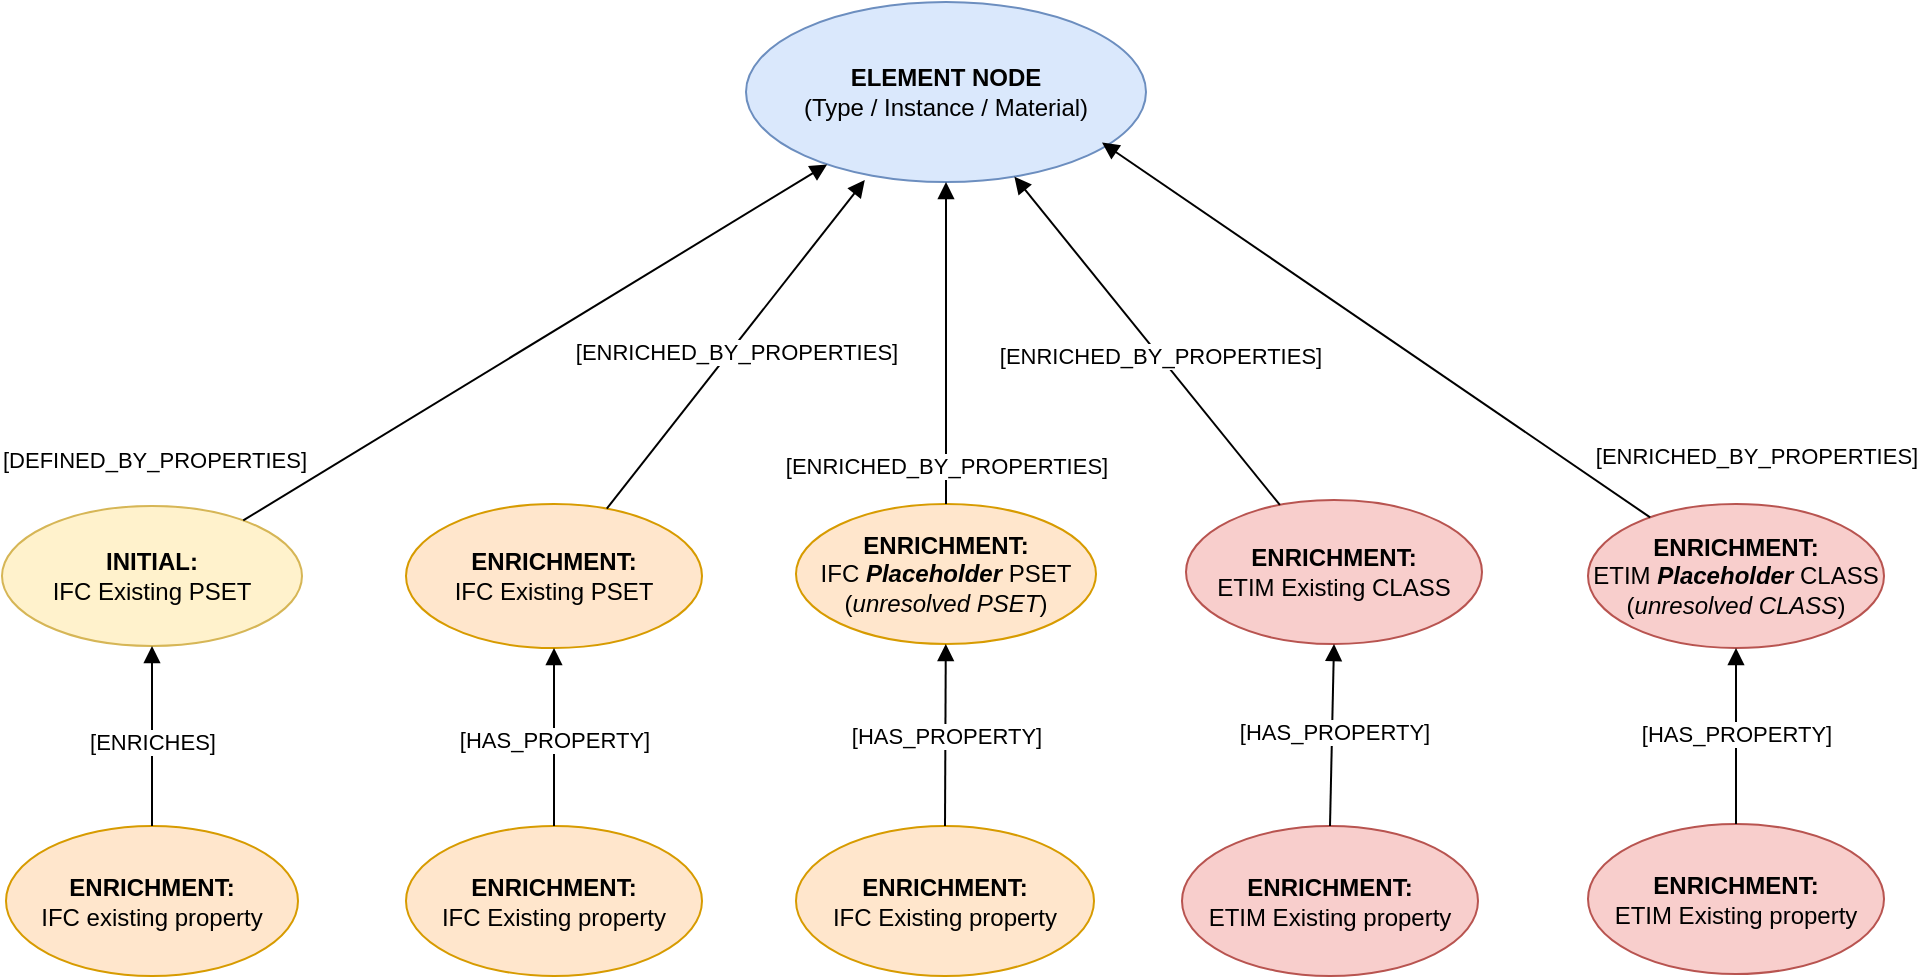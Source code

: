 <mxfile version="28.0.6">
  <diagram name="Graph Enrichment Strategy (Corrected Arrows)" id="0">
    <mxGraphModel dx="1198" dy="707" grid="0" gridSize="10" guides="1" tooltips="1" connect="1" arrows="1" fold="1" page="1" pageScale="1" pageWidth="1169" pageHeight="827" background="none" math="0" shadow="0">
      <root>
        <mxCell id="0" />
        <mxCell id="1" parent="0" />
        <mxCell id="el" value="&lt;b&gt;ELEMENT NODE&lt;/b&gt;&lt;br&gt;(Type / Instance / Material)" style="ellipse;whiteSpace=wrap;html=1;fillColor=#dae8fc;strokeColor=#6c8ebf;" parent="1" vertex="1">
          <mxGeometry x="470" y="112" width="200" height="90" as="geometry" />
        </mxCell>
        <mxCell id="ifcps" value="&lt;b&gt;INITIAL:&lt;/b&gt;&lt;div&gt;IFC Existing PSET&lt;/div&gt;" style="ellipse;whiteSpace=wrap;html=1;fillColor=#fff2cc;strokeColor=#d6b656;" parent="1" vertex="1">
          <mxGeometry x="98" y="364" width="150" height="70" as="geometry" />
        </mxCell>
        <mxCell id="enrps" value="&lt;b&gt;ENRICHMENT:&lt;/b&gt;&lt;br&gt;&lt;div&gt;IFC &lt;b&gt;&lt;i&gt;Placeholder&lt;/i&gt;&lt;/b&gt; PSET&lt;/div&gt;&lt;div&gt;(&lt;i&gt;unresolved PSET&lt;/i&gt;)&lt;/div&gt;" style="ellipse;whiteSpace=wrap;html=1;fillColor=#ffe6cc;strokeColor=#d79b00;" parent="1" vertex="1">
          <mxGeometry x="495" y="363" width="150" height="70" as="geometry" />
        </mxCell>
        <mxCell id="eprop_ifc" value="&lt;b&gt;ENRICHMENT:&lt;/b&gt;&lt;br&gt;&lt;div&gt;IFC existing property&lt;/div&gt;" style="ellipse;whiteSpace=wrap;html=1;fillColor=#ffe6cc;strokeColor=#d79b00;" parent="1" vertex="1">
          <mxGeometry x="100" y="524" width="146" height="75" as="geometry" />
        </mxCell>
        <mxCell id="eprop1" value="&lt;b&gt;ENRICHMENT:&lt;/b&gt;&lt;br&gt;&lt;div&gt;IFC Existing property&lt;/div&gt;" style="ellipse;whiteSpace=wrap;html=1;fillColor=#ffe6cc;strokeColor=#d79b00;" parent="1" vertex="1">
          <mxGeometry x="495" y="524" width="149" height="75" as="geometry" />
        </mxCell>
        <mxCell id="edge_dbp" value="[DEFINED_BY_PROPERTIES]" style="endArrow=block;html=1;" parent="1" source="ifcps" target="el" edge="1">
          <mxGeometry x="-1" y="52" relative="1" as="geometry">
            <mxPoint x="-18" y="14" as="offset" />
          </mxGeometry>
        </mxCell>
        <mxCell id="edge_ebp" value="[ENRICHED_BY_PROPERTIES]" style="endArrow=block;html=1;" parent="1" source="enrps" target="el" edge="1">
          <mxGeometry x="-0.762" relative="1" as="geometry">
            <mxPoint as="offset" />
            <mxPoint x="480.651" y="205.996" as="targetPoint" />
          </mxGeometry>
        </mxCell>
        <mxCell id="edge_enriches" value="[ENRICHES]" style="endArrow=block;html=1;" parent="1" source="eprop_ifc" target="ifcps" edge="1">
          <mxGeometry x="-0.067" relative="1" as="geometry">
            <mxPoint as="offset" />
          </mxGeometry>
        </mxCell>
        <mxCell id="edge_has1" value="[HAS_PROPERTY]" style="endArrow=block;html=1;" parent="1" source="eprop1" target="enrps" edge="1">
          <mxGeometry x="-0.011" relative="1" as="geometry">
            <mxPoint as="offset" />
          </mxGeometry>
        </mxCell>
        <mxCell id="Hi_qhKK5leBrRsqj2-Qh-1" value="&lt;b&gt;ENRICHMENT:&lt;/b&gt;&lt;div&gt;IFC Existing PSET&lt;/div&gt;" style="ellipse;whiteSpace=wrap;html=1;fillColor=#ffe6cc;strokeColor=#d79b00;" parent="1" vertex="1">
          <mxGeometry x="300" y="363" width="148" height="72" as="geometry" />
        </mxCell>
        <mxCell id="Hi_qhKK5leBrRsqj2-Qh-2" value="[ENRICHED_BY_PROPERTIES]" style="endArrow=block;html=1;entryX=0.297;entryY=0.989;entryDx=0;entryDy=0;entryPerimeter=0;" parent="1" source="Hi_qhKK5leBrRsqj2-Qh-1" target="el" edge="1">
          <mxGeometry x="-0.019" y="-2" relative="1" as="geometry">
            <mxPoint y="1" as="offset" />
            <mxPoint x="477" y="206" as="targetPoint" />
          </mxGeometry>
        </mxCell>
        <mxCell id="KvcFm-wtRcM6RTDPmmiR-1" value="&lt;b&gt;ENRICHMENT:&lt;/b&gt;&lt;br&gt;&lt;div&gt;IFC Existing property&lt;/div&gt;" style="ellipse;whiteSpace=wrap;html=1;fillColor=#ffe6cc;strokeColor=#d79b00;" vertex="1" parent="1">
          <mxGeometry x="300" y="524" width="148" height="75" as="geometry" />
        </mxCell>
        <mxCell id="KvcFm-wtRcM6RTDPmmiR-4" value="[HAS_PROPERTY]" style="endArrow=block;html=1;entryX=0.5;entryY=1;entryDx=0;entryDy=0;exitX=0.5;exitY=0;exitDx=0;exitDy=0;" edge="1" parent="1" source="KvcFm-wtRcM6RTDPmmiR-1" target="Hi_qhKK5leBrRsqj2-Qh-1">
          <mxGeometry x="-0.034" relative="1" as="geometry">
            <mxPoint as="offset" />
            <mxPoint x="327" y="515" as="sourcePoint" />
            <mxPoint x="350" y="433" as="targetPoint" />
          </mxGeometry>
        </mxCell>
        <mxCell id="KvcFm-wtRcM6RTDPmmiR-5" value="&lt;b&gt;ENRICHMENT:&lt;/b&gt;&lt;br&gt;&lt;div&gt;ETIM Existing CLASS&lt;/div&gt;" style="ellipse;whiteSpace=wrap;html=1;fillColor=#f8cecc;strokeColor=#b85450;" vertex="1" parent="1">
          <mxGeometry x="690" y="361" width="148" height="72" as="geometry" />
        </mxCell>
        <mxCell id="KvcFm-wtRcM6RTDPmmiR-6" value="[ENRICHED_BY_PROPERTIES]" style="endArrow=block;html=1;" edge="1" parent="1" source="KvcFm-wtRcM6RTDPmmiR-5" target="el">
          <mxGeometry x="-0.09" relative="1" as="geometry">
            <mxPoint as="offset" />
            <mxPoint x="773" y="202" as="targetPoint" />
          </mxGeometry>
        </mxCell>
        <mxCell id="KvcFm-wtRcM6RTDPmmiR-7" value="&lt;b&gt;ENRICHMENT:&lt;/b&gt;&lt;br&gt;&lt;div&gt;ETIM Existing property&lt;/div&gt;" style="ellipse;whiteSpace=wrap;html=1;fillColor=#f8cecc;strokeColor=#b85450;" vertex="1" parent="1">
          <mxGeometry x="688" y="524" width="148" height="75" as="geometry" />
        </mxCell>
        <mxCell id="KvcFm-wtRcM6RTDPmmiR-8" value="[HAS_PROPERTY]" style="endArrow=block;html=1;entryX=0.5;entryY=1;entryDx=0;entryDy=0;exitX=0.5;exitY=0;exitDx=0;exitDy=0;" edge="1" parent="1" source="KvcFm-wtRcM6RTDPmmiR-7" target="KvcFm-wtRcM6RTDPmmiR-5">
          <mxGeometry x="0.033" y="-1" relative="1" as="geometry">
            <mxPoint as="offset" />
            <mxPoint x="704" y="515" as="sourcePoint" />
            <mxPoint x="727" y="433" as="targetPoint" />
          </mxGeometry>
        </mxCell>
        <mxCell id="KvcFm-wtRcM6RTDPmmiR-9" value="&lt;b&gt;ENRICHMENT:&lt;/b&gt;&lt;br&gt;&lt;div&gt;&lt;div&gt;ETIM &lt;i&gt;&lt;b&gt;Placeholder &lt;/b&gt;&lt;/i&gt;CLASS&lt;/div&gt;&lt;div&gt;(&lt;i&gt;unresolved CLASS&lt;/i&gt;)&lt;/div&gt;&lt;/div&gt;" style="ellipse;whiteSpace=wrap;html=1;fillColor=#f8cecc;strokeColor=#b85450;" vertex="1" parent="1">
          <mxGeometry x="891" y="363" width="148" height="72" as="geometry" />
        </mxCell>
        <mxCell id="KvcFm-wtRcM6RTDPmmiR-10" value="[ENRICHED_BY_PROPERTIES]" style="endArrow=block;html=1;entryX=0.89;entryY=0.781;entryDx=0;entryDy=0;entryPerimeter=0;" edge="1" parent="1" source="KvcFm-wtRcM6RTDPmmiR-9" target="el">
          <mxGeometry x="-1" y="-58" relative="1" as="geometry">
            <mxPoint x="20" y="17" as="offset" />
            <mxPoint x="962" y="205" as="targetPoint" />
          </mxGeometry>
        </mxCell>
        <mxCell id="KvcFm-wtRcM6RTDPmmiR-11" value="&lt;b&gt;ENRICHMENT:&lt;/b&gt;&lt;br&gt;&lt;div&gt;ETIM Existing property&lt;/div&gt;" style="ellipse;whiteSpace=wrap;html=1;fillColor=#f8cecc;strokeColor=#b85450;" vertex="1" parent="1">
          <mxGeometry x="891" y="523" width="148" height="75" as="geometry" />
        </mxCell>
        <mxCell id="KvcFm-wtRcM6RTDPmmiR-12" value="[HAS_PROPERTY]" style="endArrow=block;html=1;entryX=0.5;entryY=1;entryDx=0;entryDy=0;exitX=0.5;exitY=0;exitDx=0;exitDy=0;" edge="1" parent="1" source="KvcFm-wtRcM6RTDPmmiR-11" target="KvcFm-wtRcM6RTDPmmiR-9">
          <mxGeometry x="0.023" relative="1" as="geometry">
            <mxPoint as="offset" />
            <mxPoint x="905" y="517" as="sourcePoint" />
            <mxPoint x="928" y="435" as="targetPoint" />
          </mxGeometry>
        </mxCell>
      </root>
    </mxGraphModel>
  </diagram>
</mxfile>
